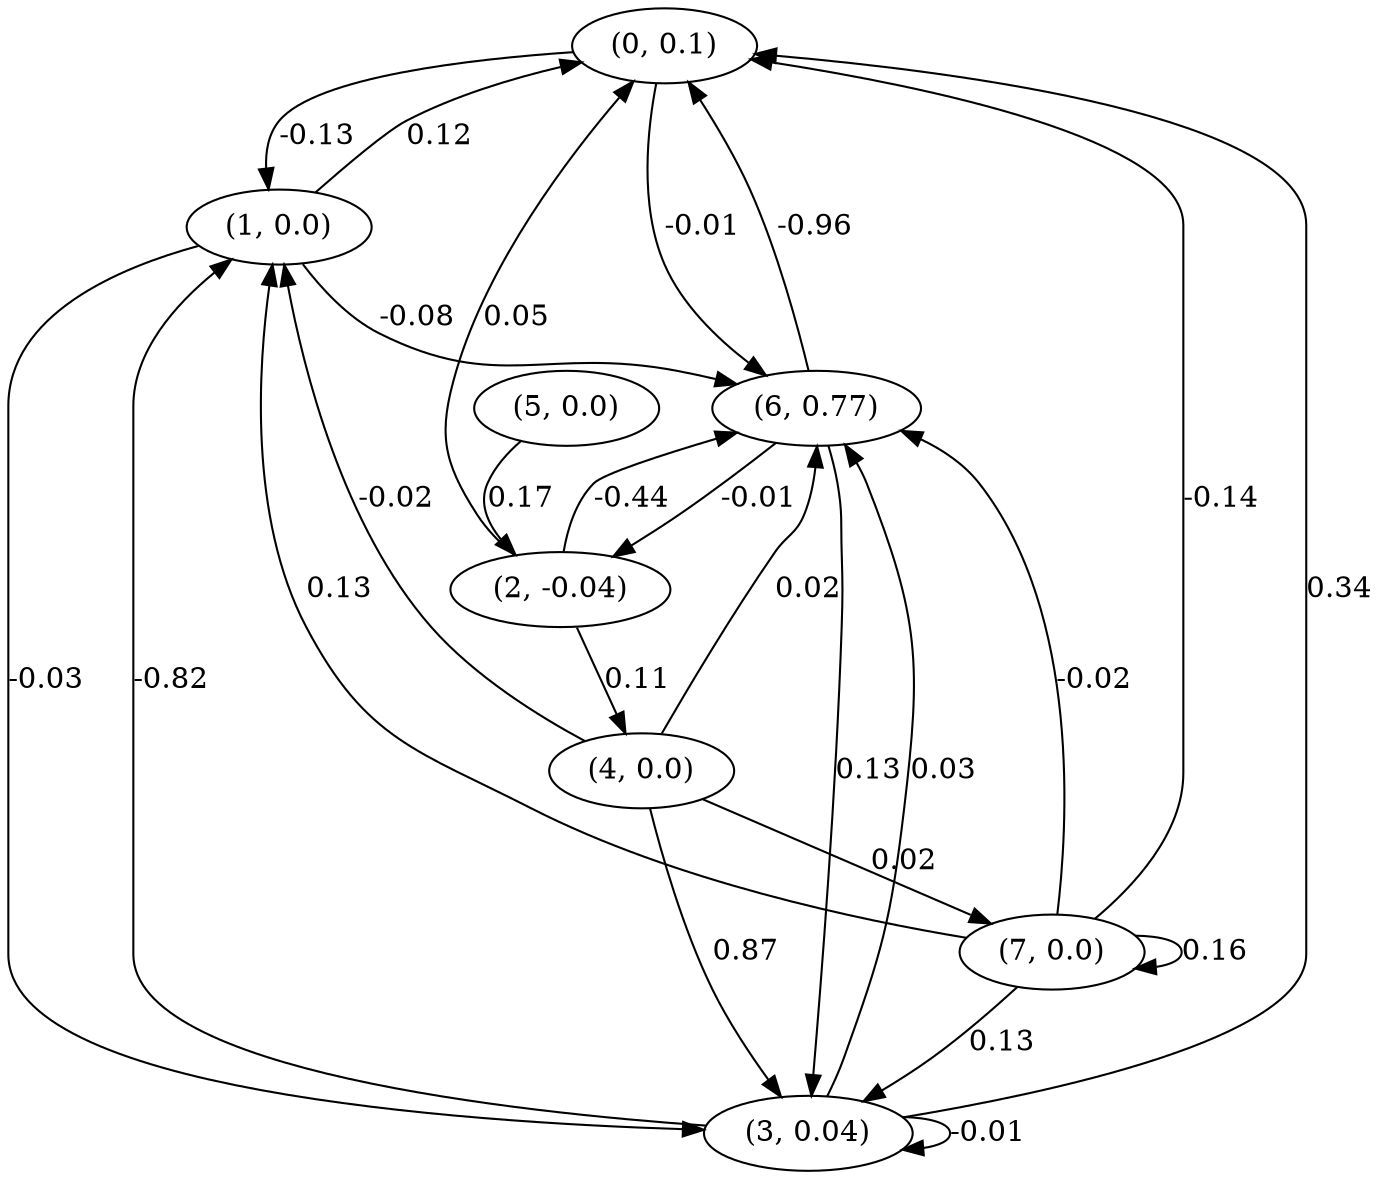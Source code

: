 digraph {
    0 [ label = "(0, 0.1)" ]
    1 [ label = "(1, 0.0)" ]
    2 [ label = "(2, -0.04)" ]
    3 [ label = "(3, 0.04)" ]
    4 [ label = "(4, 0.0)" ]
    5 [ label = "(5, 0.0)" ]
    6 [ label = "(6, 0.77)" ]
    7 [ label = "(7, 0.0)" ]
    3 -> 3 [ label = "-0.01" ]
    7 -> 7 [ label = "0.16" ]
    1 -> 0 [ label = "0.12" ]
    2 -> 0 [ label = "0.05" ]
    3 -> 0 [ label = "0.34" ]
    6 -> 0 [ label = "-0.96" ]
    7 -> 0 [ label = "-0.14" ]
    0 -> 1 [ label = "-0.13" ]
    3 -> 1 [ label = "-0.82" ]
    4 -> 1 [ label = "-0.02" ]
    7 -> 1 [ label = "0.13" ]
    5 -> 2 [ label = "0.17" ]
    6 -> 2 [ label = "-0.01" ]
    1 -> 3 [ label = "-0.03" ]
    4 -> 3 [ label = "0.87" ]
    6 -> 3 [ label = "0.13" ]
    7 -> 3 [ label = "0.13" ]
    2 -> 4 [ label = "0.11" ]
    0 -> 6 [ label = "-0.01" ]
    1 -> 6 [ label = "-0.08" ]
    2 -> 6 [ label = "-0.44" ]
    3 -> 6 [ label = "0.03" ]
    4 -> 6 [ label = "0.02" ]
    7 -> 6 [ label = "-0.02" ]
    4 -> 7 [ label = "0.02" ]
}

